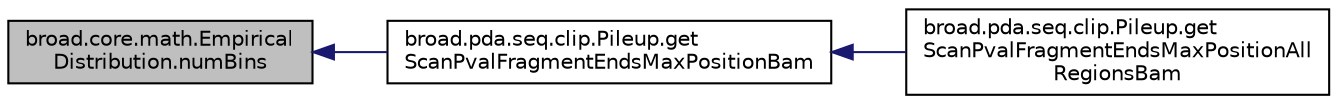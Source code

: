 digraph "broad.core.math.EmpiricalDistribution.numBins"
{
  edge [fontname="Helvetica",fontsize="10",labelfontname="Helvetica",labelfontsize="10"];
  node [fontname="Helvetica",fontsize="10",shape=record];
  rankdir="LR";
  Node1 [label="broad.core.math.Empirical\lDistribution.numBins",height=0.2,width=0.4,color="black", fillcolor="grey75", style="filled" fontcolor="black"];
  Node1 -> Node2 [dir="back",color="midnightblue",fontsize="10",style="solid"];
  Node2 [label="broad.pda.seq.clip.Pileup.get\lScanPvalFragmentEndsMaxPositionBam",height=0.2,width=0.4,color="black", fillcolor="white", style="filled",URL="$classbroad_1_1pda_1_1seq_1_1clip_1_1_pileup.html#af7726e161df33f1675b770110193078f"];
  Node2 -> Node3 [dir="back",color="midnightblue",fontsize="10",style="solid"];
  Node3 [label="broad.pda.seq.clip.Pileup.get\lScanPvalFragmentEndsMaxPositionAll\lRegionsBam",height=0.2,width=0.4,color="black", fillcolor="white", style="filled",URL="$classbroad_1_1pda_1_1seq_1_1clip_1_1_pileup.html#a75369d564eda2373e41b0fd60451fda8"];
}
